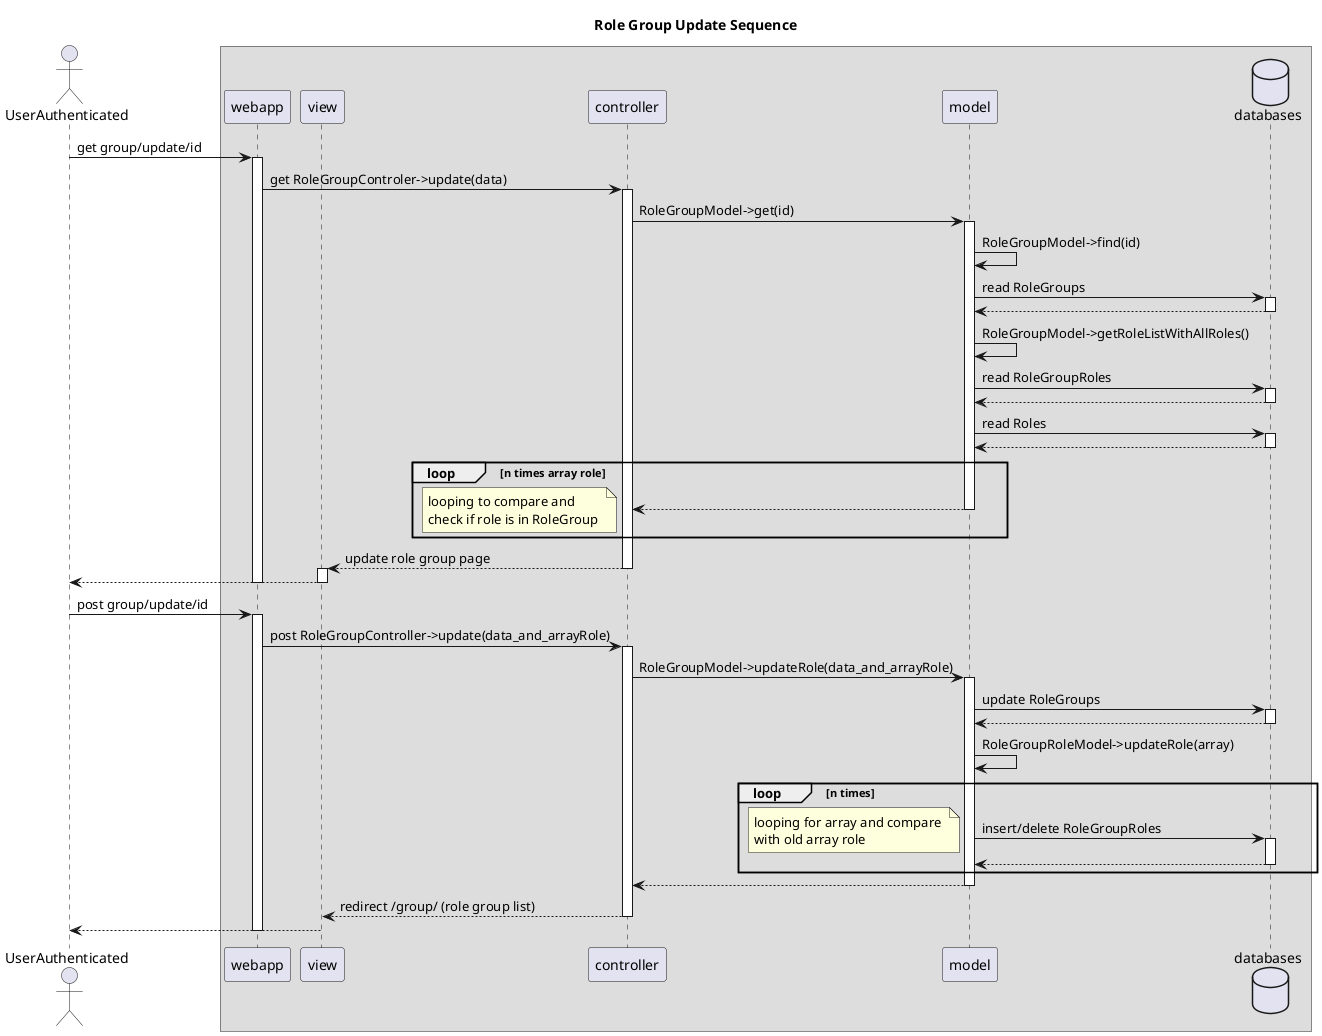 @startuml

title **Role Group Update Sequence**
actor  UserAuthenticated as User
box
participant webapp
participant view
participant controller
participant model
database databases
end box

skinparam BoxPadding 80


User -> webapp ++ : get group/update/id
webapp -> controller ++ : get RoleGroupControler->update(data)
controller -> model ++ : RoleGroupModel->get(id)
model -> model : RoleGroupModel->find(id)
model -> databases ++ : read RoleGroups
return

model -> model : RoleGroupModel->getRoleListWithAllRoles()

model -> databases ++ : read RoleGroupRoles
return

model -> databases ++ : read Roles
return
loop n times array role
return
note left
looping to compare and
check if role is in RoleGroup 
end note
end

controller --> view -- : update role group page
activate view
view --> User --
webapp --


User -> webapp ++ : post group/update/id
webapp -> controller ++ : post RoleGroupController->update(data_and_arrayRole)
controller -> model ++ : RoleGroupModel->updateRole(data_and_arrayRole)

model -> databases ++ : update RoleGroups
return

model -> model : RoleGroupRoleModel->updateRole(array)
loop n times
model -> databases ++ : insert/delete RoleGroupRoles
note left
looping for array and compare 
with old array role
end note
return
end
return


controller --> view : redirect /group/ (role group list)
controller --
view --> User
webapp --

@enduml